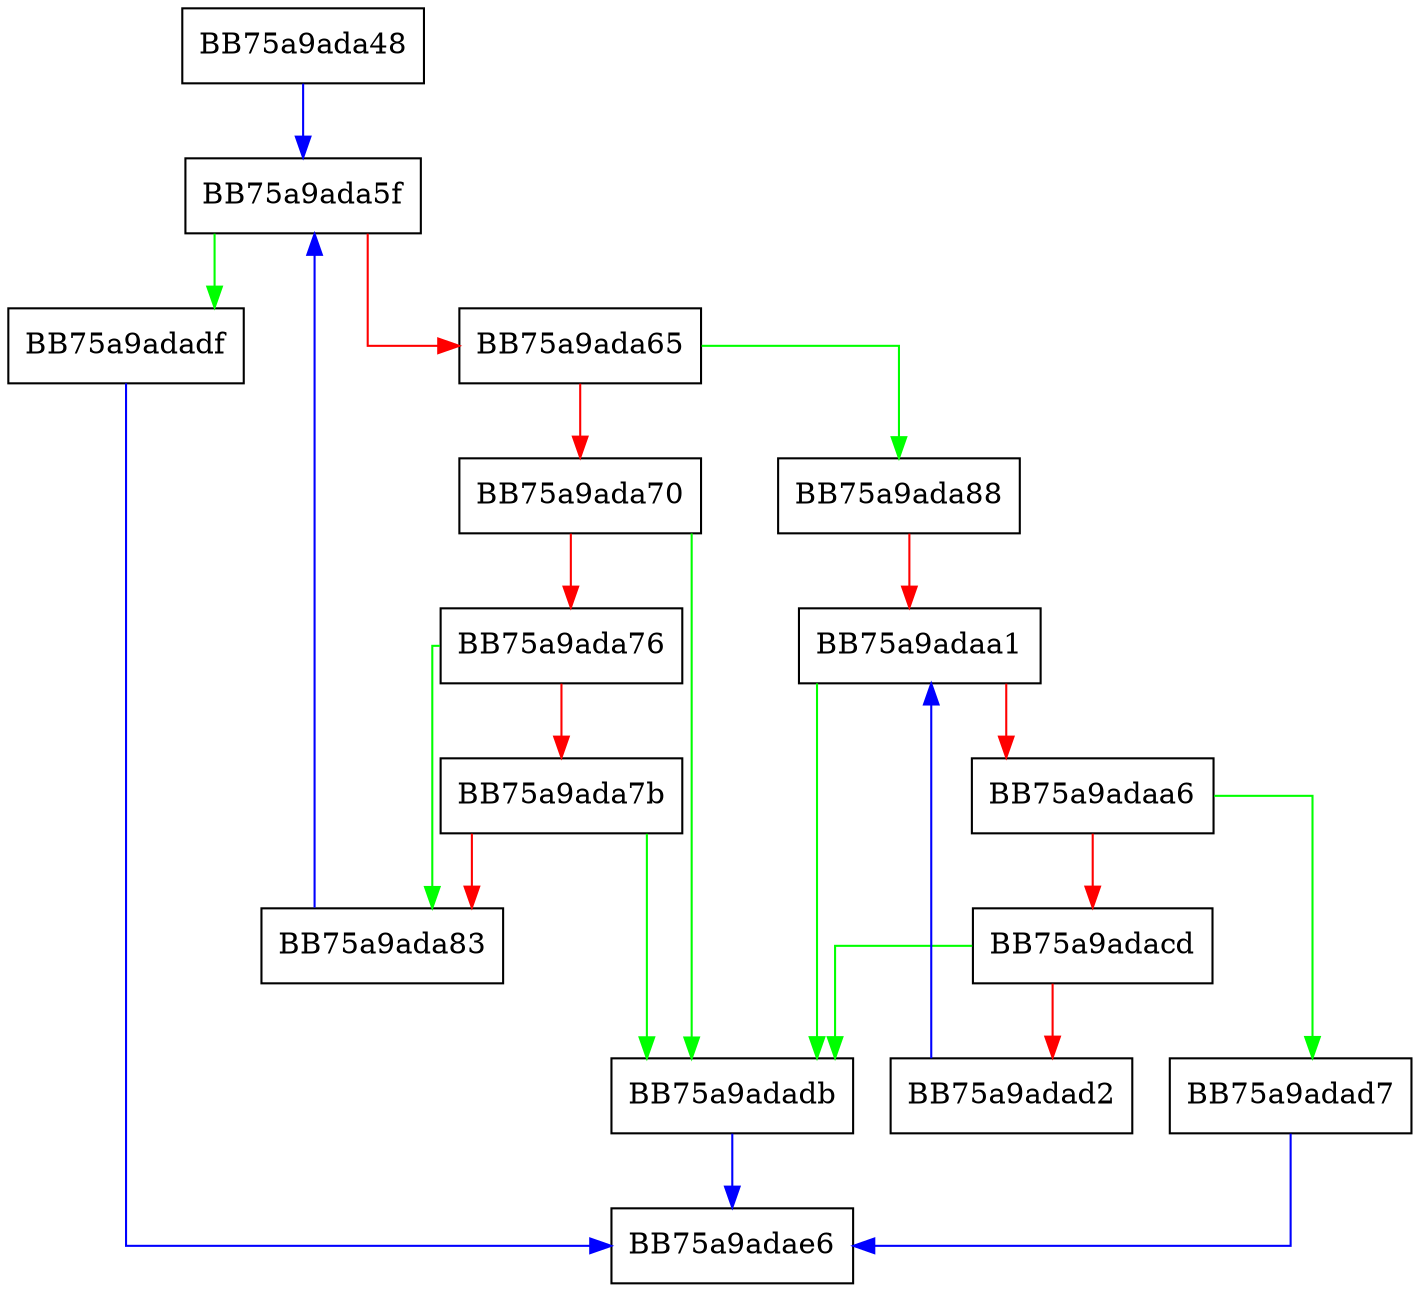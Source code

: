 digraph glob_match {
  node [shape="box"];
  graph [splines=ortho];
  BB75a9ada48 -> BB75a9ada5f [color="blue"];
  BB75a9ada5f -> BB75a9adadf [color="green"];
  BB75a9ada5f -> BB75a9ada65 [color="red"];
  BB75a9ada65 -> BB75a9ada88 [color="green"];
  BB75a9ada65 -> BB75a9ada70 [color="red"];
  BB75a9ada70 -> BB75a9adadb [color="green"];
  BB75a9ada70 -> BB75a9ada76 [color="red"];
  BB75a9ada76 -> BB75a9ada83 [color="green"];
  BB75a9ada76 -> BB75a9ada7b [color="red"];
  BB75a9ada7b -> BB75a9adadb [color="green"];
  BB75a9ada7b -> BB75a9ada83 [color="red"];
  BB75a9ada83 -> BB75a9ada5f [color="blue"];
  BB75a9ada88 -> BB75a9adaa1 [color="red"];
  BB75a9adaa1 -> BB75a9adadb [color="green"];
  BB75a9adaa1 -> BB75a9adaa6 [color="red"];
  BB75a9adaa6 -> BB75a9adad7 [color="green"];
  BB75a9adaa6 -> BB75a9adacd [color="red"];
  BB75a9adacd -> BB75a9adadb [color="green"];
  BB75a9adacd -> BB75a9adad2 [color="red"];
  BB75a9adad2 -> BB75a9adaa1 [color="blue"];
  BB75a9adad7 -> BB75a9adae6 [color="blue"];
  BB75a9adadb -> BB75a9adae6 [color="blue"];
  BB75a9adadf -> BB75a9adae6 [color="blue"];
}